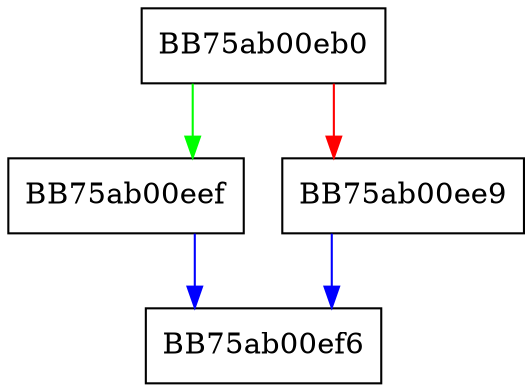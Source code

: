digraph bm_lua_api_GetMemQueryCount {
  node [shape="box"];
  graph [splines=ortho];
  BB75ab00eb0 -> BB75ab00eef [color="green"];
  BB75ab00eb0 -> BB75ab00ee9 [color="red"];
  BB75ab00ee9 -> BB75ab00ef6 [color="blue"];
  BB75ab00eef -> BB75ab00ef6 [color="blue"];
}